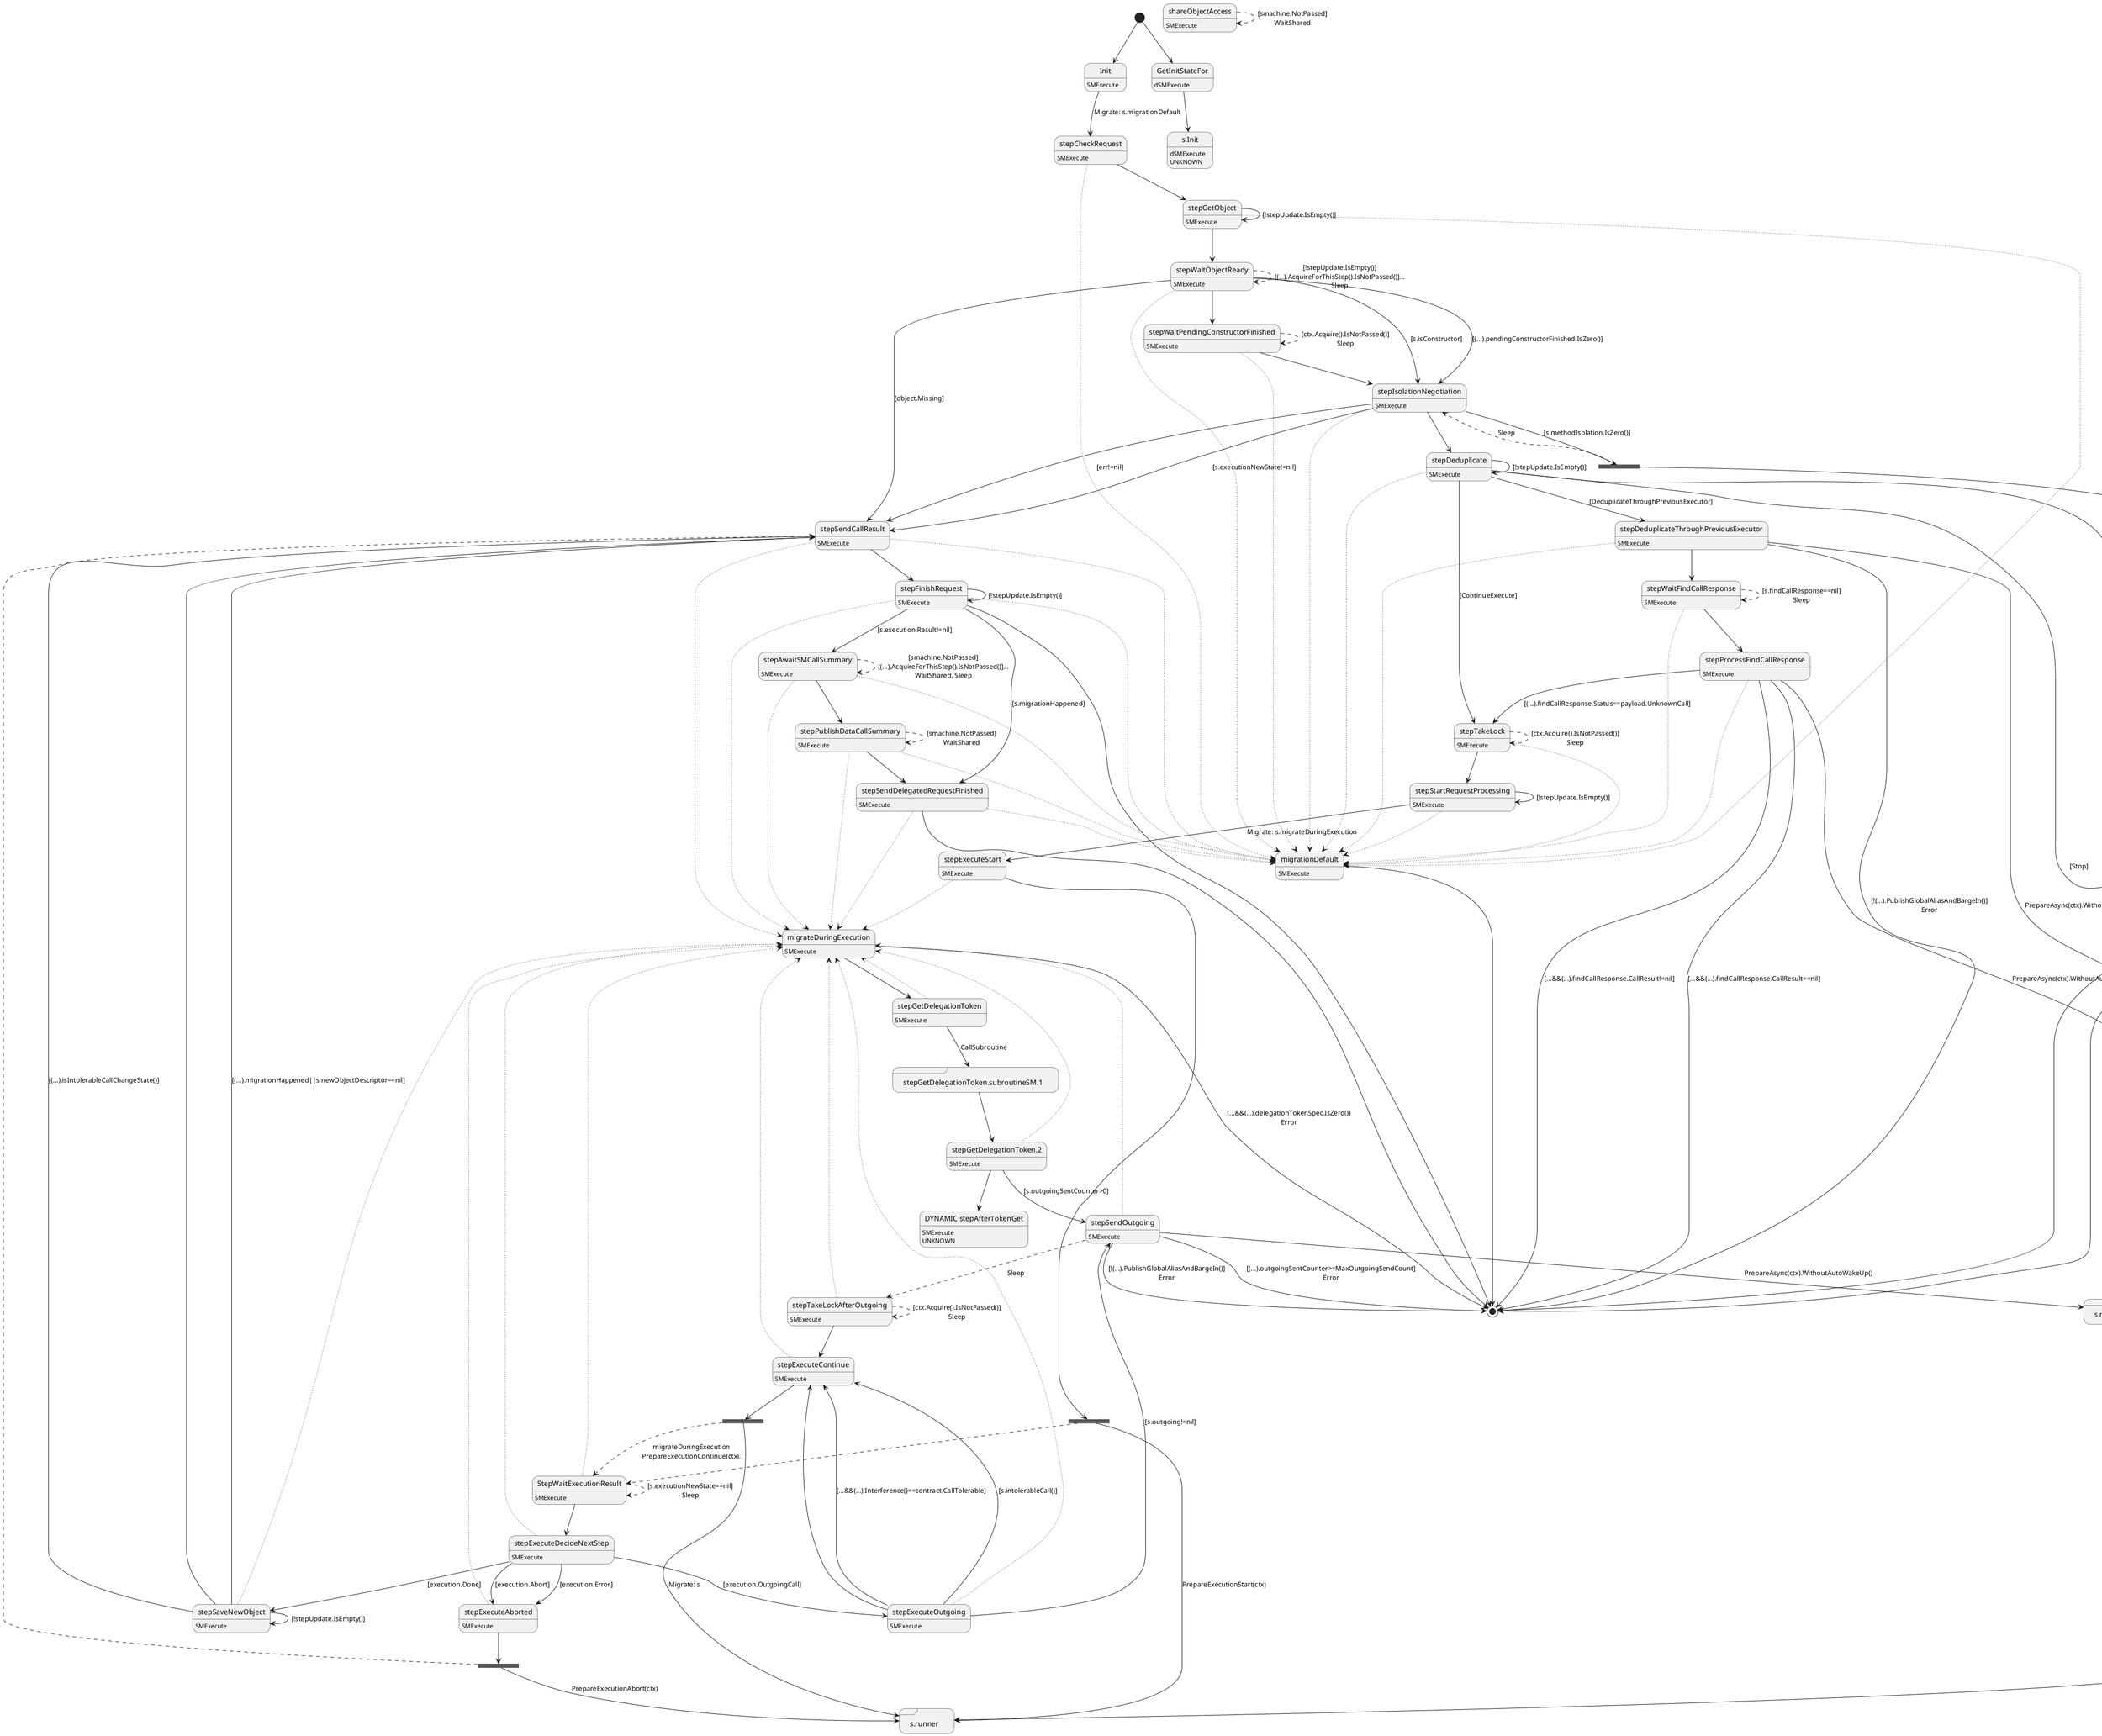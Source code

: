 @startuml
state "Init" as T01_S002
T01_S002 : SMExecute
[*] --> T01_S002
T01_S002 --> T01_S003 : Migrate: s.migrationDefault
state "StepWaitExecutionResult" as T01_S021
T01_S021 : SMExecute
T01_S021 --[dotted]> T01_S016
T01_S021 --[dashed]> T01_S021 : [s.executionNewState==nil]\nSleep
T01_S021 --> T01_S022
state "migrateDuringExecution" as T01_S016
T01_S016 : SMExecute
T01_S016 --> [*] : [...&&(...).delegationTokenSpec.IsZero()]\nError
T01_S016 --> T01_S017
state "migrationDefault" as T01_S001
T01_S001 : SMExecute
T01_S001 --> [*]
state "s.messageSender" as T01_S011 <<sdlreceive>>
T01_S011 : DUPLICATE
state "s.runner" as T01_S008 <<sdlreceive>>
T01_S008 : DUPLICATE
state "shareObjectAccess" as T01_S034
T01_S034 : SMExecute
T01_S034 --[dashed]> T01_S034 : [smachine.NotPassed]\nWaitShared
state "stepAwaitSMCallSummary" as T01_S029
T01_S029 : SMExecute
T01_S029 --[dotted]> T01_S016
T01_S029 --[dotted]> T01_S001
T01_S029 --[dashed]> T01_S029 : [smachine.NotPassed]\n[(...).AcquireForThisStep().IsNotPassed()]...\nWaitShared, Sleep
T01_S029 --> T01_S030
state "stepCheckRequest" as T01_S003
T01_S003 : SMExecute
T01_S003 --[dotted]> T01_S001
T01_S003 --> T01_S004
state "stepDeduplicate" as T01_S009
T01_S009 : SMExecute
T01_S009 --[dotted]> T01_S001
T01_S009 --> T01_S009 : [!stepUpdate.IsEmpty()]
T01_S009 --> [*] : [Stop]
T01_S009 --> [*] : [SendResultAndStop]
T01_S009 --> T01_S010 : [DeduplicateThroughPreviousExecutor]
T01_S009 --> T01_S014 : [ContinueExecute]
state "stepDeduplicateThroughPreviousExecutor" as T01_S010
T01_S010 : SMExecute
T01_S010 --[dotted]> T01_S001
T01_S010 --> [*] : [!(...).PublishGlobalAliasAndBargeIn()]\nError
T01_S010 --> T01_S011 : PrepareAsync(ctx).WithoutAutoWakeUp()
T01_S010 --> T01_S012
state "stepExecuteAborted" as T01_S024
T01_S024 : SMExecute
T01_S024 --[dotted]> T01_S016
state T01_U001 <<fork>>
T01_S024 --> T01_U001
T01_U001 --> T01_S008 : PrepareExecutionAbort(ctx)
T01_U001 --[dashed]> T01_S032
state "stepExecuteContinue" as T01_S027
T01_S027 : SMExecute
T01_S027 --[dotted]> T01_S016
state T01_U002 <<fork>>
T01_S027 --> T01_U002
T01_U002 --> T01_S008 : Migrate: s
T01_U002 --[dashed]> T01_S021 : migrateDuringExecution\nPrepareExecutionContinue(ctx).
state "stepExecuteDecideNextStep" as T01_S022
T01_S022 : SMExecute
T01_S022 --[dotted]> T01_S016
T01_S022 --> T01_S028 : [execution.Done]
T01_S022 --> T01_S024 : [execution.Error]
T01_S022 --> T01_S024 : [execution.Abort]
T01_S022 --> T01_S023 : [execution.OutgoingCall]
state "stepExecuteOutgoing" as T01_S023
T01_S023 : SMExecute
T01_S023 --[dotted]> T01_S016
T01_S023 --> T01_S027 : [s.intolerableCall()]
T01_S023 --> T01_S027 : [...&&(...).Interference()==contract.CallTolerable]
T01_S023 --> T01_S025 : [s.outgoing!=nil]
T01_S023 --> T01_S027
state "stepExecuteStart" as T01_S020
T01_S020 : SMExecute
T01_S020 --[dotted]> T01_S016
state T01_U003 <<fork>>
T01_S020 --> T01_U003
T01_U003 --> T01_S008 : PrepareExecutionStart(ctx)
T01_U003 --[dashed]> T01_S021
state "stepFinishRequest" as T01_S033
T01_S033 : SMExecute
T01_S033 --[dotted]> T01_S016
T01_S033 --[dotted]> T01_S001
T01_S033 --> T01_S029 : [s.execution.Result!=nil]
T01_S033 --> T01_S031 : [s.migrationHappened]
T01_S033 --> T01_S033 : [!stepUpdate.IsEmpty()]
T01_S033 --> [*]
state "stepGetDelegationToken" as T01_S017
T01_S017 : SMExecute
T01_S017 --[dotted]> T01_S016
T01_S017 --> T01_S018 : CallSubroutine
state "stepGetDelegationToken.2" as T01_S019
T01_S019 : SMExecute
T01_S019 --[dotted]> T01_S016
T01_S019 --> T01_S025 : [s.outgoingSentCounter>0]
state "DYNAMIC stepAfterTokenGet" as T01_U004
T01_U004 : SMExecute
T01_U004 : UNKNOWN 
T01_S019 --> T01_U004
state "stepGetDelegationToken.subroutineSM.1" as T01_S018 <<sdlreceive>>
T01_S018 --> T01_S019
state "stepGetObject" as T01_S004
T01_S004 : SMExecute
T01_S004 --[dotted]> T01_S001
T01_S004 --> T01_S004 : [!stepUpdate.IsEmpty()]
T01_S004 --> T01_S005
state "stepIsolationNegotiation" as T01_S007
T01_S007 : SMExecute
T01_S007 --[dotted]> T01_S001
T01_S007 --> T01_S032 : [s.executionNewState!=nil]
state T01_U005 <<fork>>
T01_S007 --> T01_U005 : [s.methodIsolation.IsZero()]
T01_U005 --> T01_S008 : PrepareExecutionClassify(ctx)
T01_U005 --[dashed]> T01_S007 : Sleep
T01_S007 --> T01_S032 : [err!=nil]
T01_S007 --> T01_S009
state "stepProcessFindCallResponse" as T01_S013
T01_S013 : SMExecute
T01_S013 --[dotted]> T01_S001
T01_S013 --> [*] : [...&&(...).findCallResponse.CallResult==nil]
T01_S013 --> T01_S011 : PrepareAsync(ctx).WithoutAutoWakeUp()
T01_S013 --> [*] : [...&&(...).findCallResponse.CallResult!=nil]
T01_S013 --> T01_S014 : [(...).findCallResponse.Status==payload.UnknownCall]
state "stepPublishDataCallSummary" as T01_S030
T01_S030 : SMExecute
T01_S030 --[dotted]> T01_S016
T01_S030 --[dotted]> T01_S001
T01_S030 --[dashed]> T01_S030 : [smachine.NotPassed]\nWaitShared
T01_S030 --> T01_S031
state "stepSaveNewObject" as T01_S028
T01_S028 : SMExecute
T01_S028 --[dotted]> T01_S016
T01_S028 --> T01_S032 : [(...).isIntolerableCallChangeState()]
T01_S028 --> T01_S032 : [(...).migrationHappened||s.newObjectDescriptor==nil]
T01_S028 --> T01_S028 : [!stepUpdate.IsEmpty()]
T01_S028 --> T01_S032
state "stepSendCallResult" as T01_S032
T01_S032 : SMExecute
T01_S032 --[dotted]> T01_S016
T01_S032 --[dotted]> T01_S001
T01_S032 --> T01_S033
state "stepSendDelegatedRequestFinished" as T01_S031
T01_S031 : SMExecute
T01_S031 --[dotted]> T01_S016
T01_S031 --[dotted]> T01_S001
T01_S031 --> [*]
state "stepSendOutgoing" as T01_S025
T01_S025 : SMExecute
T01_S025 --[dotted]> T01_S016
T01_S025 --> [*] : [!(...).PublishGlobalAliasAndBargeIn()]\nError
T01_S025 --> [*] : [(...).outgoingSentCounter>=MaxOutgoingSendCount]\nError
T01_S025 --> T01_S011 : PrepareAsync(ctx).WithoutAutoWakeUp()
T01_S025 --[dashed]> T01_S026 : Sleep
state "stepStartRequestProcessing" as T01_S015
T01_S015 : SMExecute
T01_S015 --[dotted]> T01_S001
T01_S015 --> T01_S015 : [!stepUpdate.IsEmpty()]
T01_S015 --> T01_S020 : Migrate: s.migrateDuringExecution
state "stepTakeLock" as T01_S014
T01_S014 : SMExecute
T01_S014 --[dotted]> T01_S001
T01_S014 --[dashed]> T01_S014 : [ctx.Acquire().IsNotPassed()]\nSleep
T01_S014 --> T01_S015
state "stepTakeLockAfterOutgoing" as T01_S026
T01_S026 : SMExecute
T01_S026 --[dotted]> T01_S016
T01_S026 --[dashed]> T01_S026 : [ctx.Acquire().IsNotPassed()]\nSleep
T01_S026 --> T01_S027
state "stepWaitFindCallResponse" as T01_S012
T01_S012 : SMExecute
T01_S012 --[dotted]> T01_S001
T01_S012 --[dashed]> T01_S012 : [s.findCallResponse==nil]\nSleep
T01_S012 --> T01_S013
state "stepWaitObjectReady" as T01_S005
T01_S005 : SMExecute
T01_S005 --[dotted]> T01_S001
T01_S005 --[dashed]> T01_S005 : [!stepUpdate.IsEmpty()]\n[(...).AcquireForThisStep().IsNotPassed()]...\nSleep
T01_S005 --> T01_S007 : [s.isConstructor]
T01_S005 --> T01_S032 : [object.Missing]
T01_S005 --> T01_S007 : [(...).pendingConstructorFinished.IsZero()]
T01_S005 --> T01_S006
state "stepWaitPendingConstructorFinished" as T01_S006
T01_S006 : SMExecute
T01_S006 --[dotted]> T01_S001
T01_S006 --[dashed]> T01_S006 : [ctx.Acquire().IsNotPassed()]\nSleep
T01_S006 --> T01_S007
state "GetInitStateFor" as T00_S001
T00_S001 : dSMExecute
[*] --> T00_S001
state "s.Init" as T00_U006
T00_U006 : dSMExecute
T00_U006 : UNKNOWN 
T00_S001 --> T00_U006
@enduml
